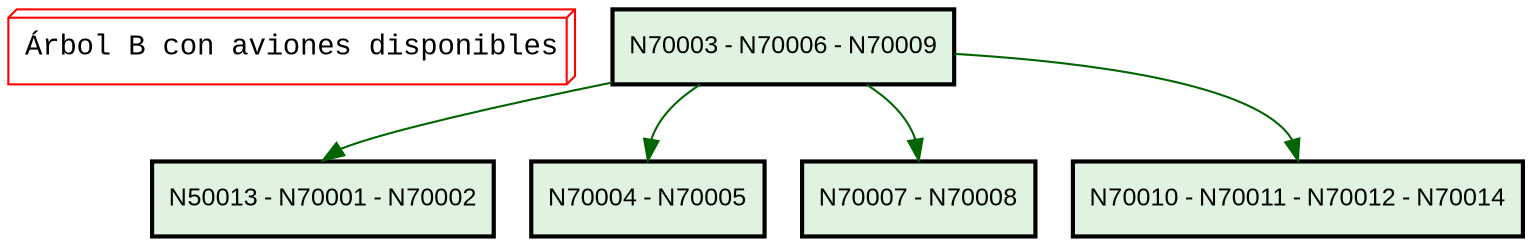 digraph G {
    node [shape=record];
    Titulo [fontname="Courier New", color=red, shape=box3d, label="Árbol B con aviones disponibles"];
    0[label="N70003 - N70006 - N70009", shape=record, style=filled, fillcolor="#e0f2e0", fontname="Arial", fontsize=12, penwidth=2.0];
    0 -> 1 [color="#006400", headport="n"];
    1[label="N50013 - N70001 - N70002", shape=record, style=filled, fillcolor="#e0f2e0", fontname="Arial", fontsize=12, penwidth=2.0];
    0 -> 2 [color="#006400", headport="n"];
    2[label="N70004 - N70005", shape=record, style=filled, fillcolor="#e0f2e0", fontname="Arial", fontsize=12, penwidth=2.0];
    0 -> 3 [color="#006400", headport="n"];
    3[label="N70007 - N70008", shape=record, style=filled, fillcolor="#e0f2e0", fontname="Arial", fontsize=12, penwidth=2.0];
    0 -> 4 [color="#006400", headport="n"];
    4[label="N70010 - N70011 - N70012 - N70014", shape=record, style=filled, fillcolor="#e0f2e0", fontname="Arial", fontsize=12, penwidth=2.0];
}
